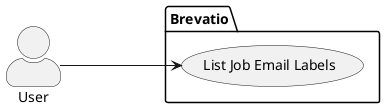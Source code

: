 @startuml usecase
skinparam actorStyle awesome
left to right direction

actor User as "User"

package Brevatio{
    usecase ListEmail as "List Job Email Labels"

}

User ---> ListEmail

@enduml
